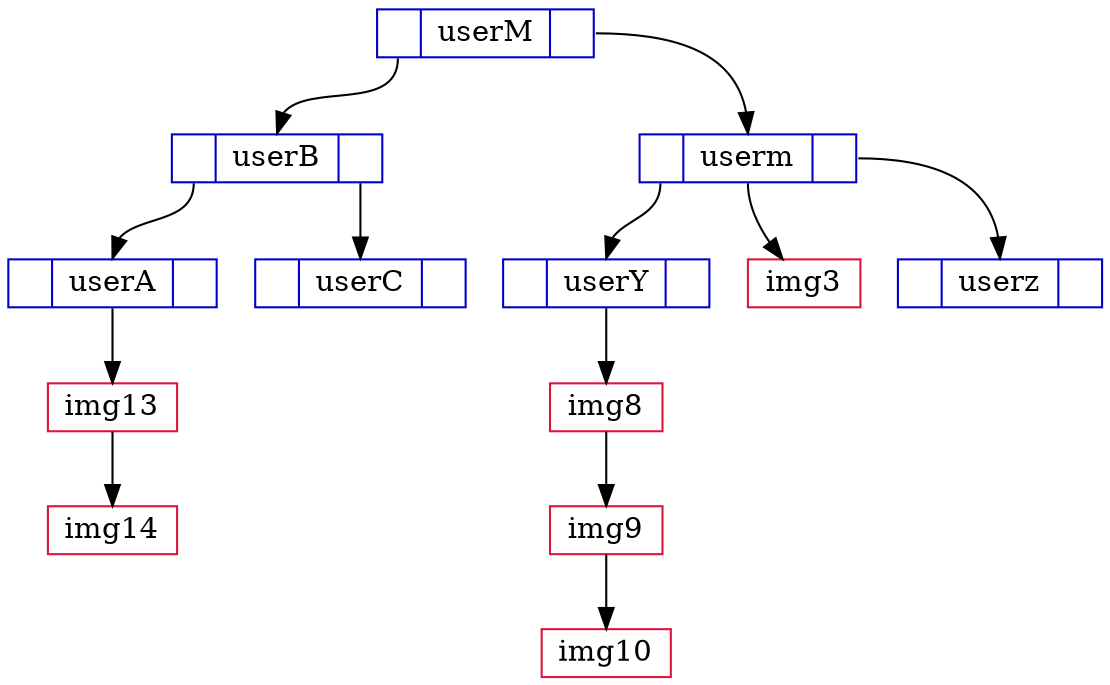 digraph Usuarios{
 node [shape = record, color=blue3, height=0.1];
nodeAUuserM[label = "<f0> | <f1> userM | <f2>"];
nodeAUuserB[label = "<f0> | <f1> userB | <f2>"];
nodeAUuserA[label = "<f0> | <f1> userA | <f2>"];
"nodeAUuserB":f0 -> "nodeAUuserA":f1;
nodeAUuserC[label = "<f0> | <f1> userC | <f2>"];
"nodeAUuserB":f2 -> "nodeAUuserC":f1;
"nodeAUuserM":f0 -> "nodeAUuserB":f1;
nodeAUuserm[label = "<f0> | <f1> userm | <f2>"];
nodeAUuserY[label = "<f0> | <f1> userY | <f2>"];
"nodeAUuserm":f0 -> "nodeAUuserY":f1;
nodeAUuserz[label = "<f0> | <f1> userz | <f2>"];
"nodeAUuserm":f2 -> "nodeAUuserz":f1;
"nodeAUuserM":f2 -> "nodeAUuserm":f1;
node[shape=box, color=crimson, height=0.1];
"nodeAUuserA":f1 -> nodoimguserA13;
nodoimguserA13 [label = "img13"];
nodoimguserA13 -> nodoimguserA14 [constraint=true];
nodoimguserA14 [label = "img14"];
"nodeAUuserm":f1 -> nodoimguserm3;
nodoimguserm3 [label = "img3"];
"nodeAUuserY":f1 -> nodoimguserY8;
nodoimguserY8 [label = "img8"];
nodoimguserY8 -> nodoimguserY9 [constraint=true];
nodoimguserY9 [label = "img9"];
nodoimguserY9 -> nodoimguserY10 [constraint=true];
nodoimguserY10 [label = "img10"];

}
